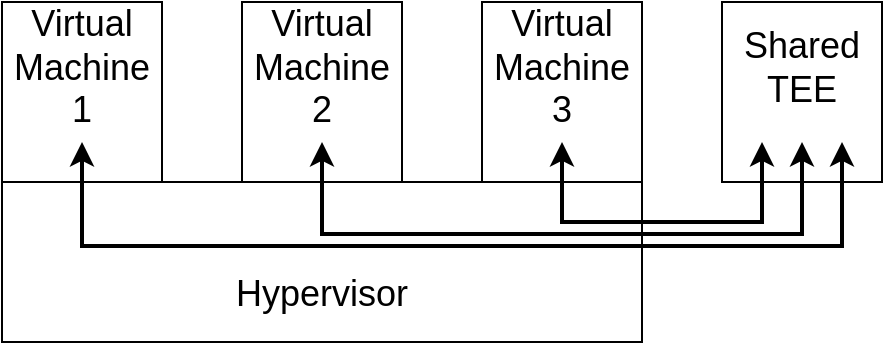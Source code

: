 <mxfile version="20.8.20" type="device"><diagram name="Page-1" id="OXxc3FwObU1KDjCD-WFI"><mxGraphModel dx="683" dy="342" grid="1" gridSize="10" guides="1" tooltips="1" connect="1" arrows="1" fold="1" page="1" pageScale="1" pageWidth="827" pageHeight="1169" math="0" shadow="0"><root><mxCell id="0"/><mxCell id="1" parent="0"/><mxCell id="NgDsoYAH_j_oTiushU8v-1" value="&lt;font style=&quot;font-size: 18px;&quot;&gt;Hypervisor&lt;/font&gt;" style="rounded=1;whiteSpace=wrap;html=1;spacingTop=32;arcSize=0;" vertex="1" parent="1"><mxGeometry x="20" y="120" width="320" height="80" as="geometry"/></mxCell><mxCell id="NgDsoYAH_j_oTiushU8v-2" value="Virtual Machine 1" style="rounded=0;whiteSpace=wrap;html=1;fontSize=18;spacingTop=0;spacingBottom=24;" vertex="1" parent="1"><mxGeometry x="20" y="30" width="80" height="90" as="geometry"/></mxCell><mxCell id="NgDsoYAH_j_oTiushU8v-3" value="Virtual Machine 2" style="rounded=0;whiteSpace=wrap;html=1;fontSize=18;spacingBottom=24;" vertex="1" parent="1"><mxGeometry x="140" y="30" width="80" height="90" as="geometry"/></mxCell><mxCell id="NgDsoYAH_j_oTiushU8v-4" value="Virtual Machine 3" style="rounded=0;whiteSpace=wrap;html=1;fontSize=18;spacingBottom=24;" vertex="1" parent="1"><mxGeometry x="260" y="30" width="80" height="90" as="geometry"/></mxCell><mxCell id="NgDsoYAH_j_oTiushU8v-6" value="&lt;div&gt;Shared&lt;/div&gt;&lt;div&gt;TEE&lt;br&gt;&lt;/div&gt;" style="rounded=0;whiteSpace=wrap;html=1;fontSize=18;spacingBottom=24;" vertex="1" parent="1"><mxGeometry x="380" y="30" width="80" height="90" as="geometry"/></mxCell><mxCell id="NgDsoYAH_j_oTiushU8v-16" value="" style="endArrow=classic;startArrow=classic;html=1;rounded=0;fontSize=18;strokeWidth=2;entryX=0.25;entryY=0.778;entryDx=0;entryDy=0;entryPerimeter=0;" edge="1" parent="1" target="NgDsoYAH_j_oTiushU8v-6"><mxGeometry width="50" height="50" relative="1" as="geometry"><mxPoint x="300" y="100" as="sourcePoint"/><mxPoint x="390" y="60" as="targetPoint"/><Array as="points"><mxPoint x="300" y="140"/><mxPoint x="400" y="140"/></Array></mxGeometry></mxCell><mxCell id="NgDsoYAH_j_oTiushU8v-17" value="" style="endArrow=classic;startArrow=classic;html=1;rounded=0;fontSize=18;strokeWidth=2;entryX=0.5;entryY=0.778;entryDx=0;entryDy=0;entryPerimeter=0;" edge="1" parent="1" target="NgDsoYAH_j_oTiushU8v-6"><mxGeometry width="50" height="50" relative="1" as="geometry"><mxPoint x="180" y="100" as="sourcePoint"/><mxPoint x="540" y="100" as="targetPoint"/><Array as="points"><mxPoint x="180" y="146"/><mxPoint x="350" y="146"/><mxPoint x="420" y="146"/></Array></mxGeometry></mxCell><mxCell id="NgDsoYAH_j_oTiushU8v-18" value="" style="endArrow=classic;startArrow=classic;html=1;rounded=0;fontSize=18;strokeWidth=2;entryX=0.75;entryY=0.778;entryDx=0;entryDy=0;entryPerimeter=0;" edge="1" parent="1" target="NgDsoYAH_j_oTiushU8v-6"><mxGeometry width="50" height="50" relative="1" as="geometry"><mxPoint x="60" y="100" as="sourcePoint"/><mxPoint x="660" y="100" as="targetPoint"/><Array as="points"><mxPoint x="60" y="152"/><mxPoint x="440" y="152"/></Array></mxGeometry></mxCell></root></mxGraphModel></diagram></mxfile>